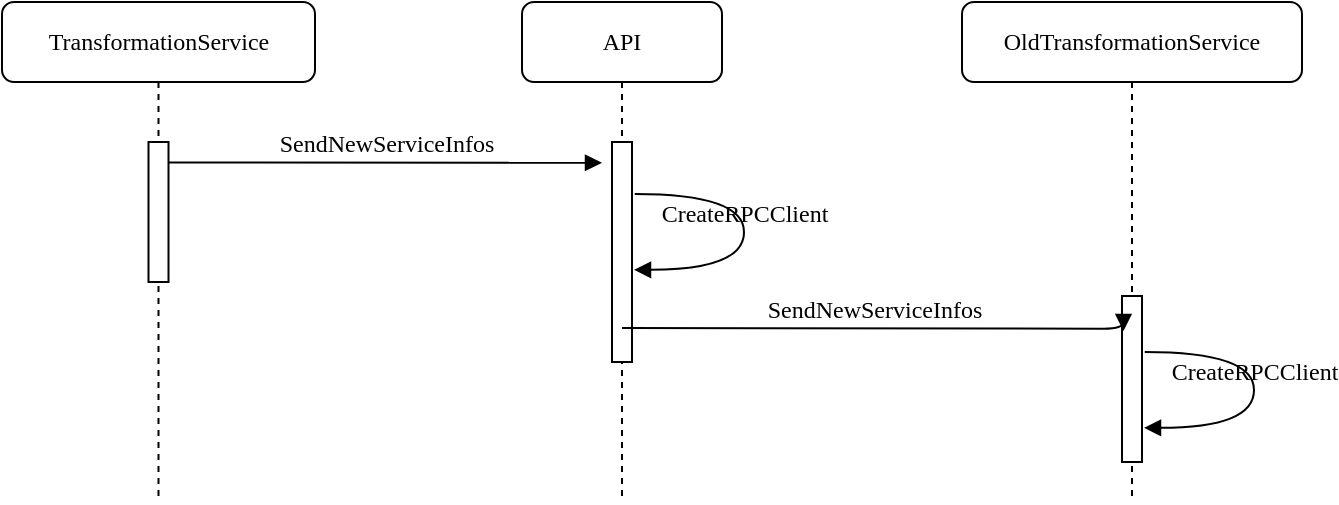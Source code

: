 <mxfile version="20.0.1" type="device"><diagram name="Page-1" id="13e1069c-82ec-6db2-03f1-153e76fe0fe0"><mxGraphModel dx="1293" dy="2301" grid="1" gridSize="10" guides="1" tooltips="1" connect="1" arrows="1" fold="1" page="1" pageScale="1" pageWidth="1100" pageHeight="850" background="none" math="0" shadow="0"><root><mxCell id="0"/><mxCell id="1" parent="0"/><mxCell id="LpMIIV23omN5Bn8mZvPC-13" value="TransformationService" style="shape=umlLifeline;perimeter=lifelinePerimeter;whiteSpace=wrap;html=1;container=1;collapsible=0;recursiveResize=0;outlineConnect=0;rounded=1;shadow=0;comic=0;labelBackgroundColor=none;strokeWidth=1;fontFamily=Verdana;fontSize=12;align=center;" parent="1" vertex="1"><mxGeometry x="340" y="-1250" width="156.5" height="250" as="geometry"/></mxCell><mxCell id="xJ6N5jX6HW7_gt3Dmc6M-15" value="" style="html=1;points=[];perimeter=orthogonalPerimeter;rounded=0;shadow=0;comic=0;labelBackgroundColor=none;strokeWidth=1;fontFamily=Verdana;fontSize=12;align=center;" vertex="1" parent="LpMIIV23omN5Bn8mZvPC-13"><mxGeometry x="73.25" y="70" width="10" height="70" as="geometry"/></mxCell><mxCell id="xJ6N5jX6HW7_gt3Dmc6M-2" value="API" style="shape=umlLifeline;perimeter=lifelinePerimeter;whiteSpace=wrap;html=1;container=1;collapsible=0;recursiveResize=0;outlineConnect=0;rounded=1;shadow=0;comic=0;labelBackgroundColor=none;strokeWidth=1;fontFamily=Verdana;fontSize=12;align=center;" vertex="1" parent="1"><mxGeometry x="600" y="-1250" width="100" height="250" as="geometry"/></mxCell><mxCell id="xJ6N5jX6HW7_gt3Dmc6M-4" value="" style="html=1;points=[];perimeter=orthogonalPerimeter;rounded=0;shadow=0;comic=0;labelBackgroundColor=none;strokeWidth=1;fontFamily=Verdana;fontSize=12;align=center;" vertex="1" parent="xJ6N5jX6HW7_gt3Dmc6M-2"><mxGeometry x="45" y="70" width="10" height="110" as="geometry"/></mxCell><mxCell id="xJ6N5jX6HW7_gt3Dmc6M-3" value="SendNewServiceInfos" style="html=1;verticalAlign=bottom;endArrow=block;labelBackgroundColor=none;fontFamily=Verdana;fontSize=12;edgeStyle=elbowEdgeStyle;elbow=vertical;exitX=1;exitY=0.146;exitDx=0;exitDy=0;exitPerimeter=0;" edge="1" parent="1"><mxGeometry relative="1" as="geometry"><mxPoint x="423.25" y="-1169.78" as="sourcePoint"/><mxPoint x="640" y="-1170" as="targetPoint"/><Array as="points"><mxPoint x="461.5" y="-1169.62"/><mxPoint x="590.5" y="-1219.62"/></Array></mxGeometry></mxCell><mxCell id="xJ6N5jX6HW7_gt3Dmc6M-9" value="OldTransformationService" style="shape=umlLifeline;perimeter=lifelinePerimeter;whiteSpace=wrap;html=1;container=1;collapsible=0;recursiveResize=0;outlineConnect=0;rounded=1;shadow=0;comic=0;labelBackgroundColor=none;strokeWidth=1;fontFamily=Verdana;fontSize=12;align=center;" vertex="1" parent="1"><mxGeometry x="820" y="-1250" width="170" height="250" as="geometry"/></mxCell><mxCell id="xJ6N5jX6HW7_gt3Dmc6M-10" value="" style="html=1;points=[];perimeter=orthogonalPerimeter;rounded=0;shadow=0;comic=0;labelBackgroundColor=none;strokeWidth=1;fontFamily=Verdana;fontSize=12;align=center;" vertex="1" parent="xJ6N5jX6HW7_gt3Dmc6M-9"><mxGeometry x="80" y="147" width="10" height="83" as="geometry"/></mxCell><mxCell id="xJ6N5jX6HW7_gt3Dmc6M-16" value="SendNewServiceInfos" style="html=1;verticalAlign=bottom;endArrow=block;labelBackgroundColor=none;fontFamily=Verdana;fontSize=12;edgeStyle=elbowEdgeStyle;elbow=vertical;entryX=0.075;entryY=0.269;entryDx=0;entryDy=0;entryPerimeter=0;" edge="1" parent="xJ6N5jX6HW7_gt3Dmc6M-9"><mxGeometry relative="1" as="geometry"><mxPoint x="-170" y="163" as="sourcePoint"/><mxPoint x="80.75" y="164.52" as="targetPoint"/><Array as="points"><mxPoint x="-121.75" y="163.39"/><mxPoint x="7.25" y="113.39"/></Array></mxGeometry></mxCell><mxCell id="xJ6N5jX6HW7_gt3Dmc6M-17" value="CreateRPCClient" style="html=1;verticalAlign=bottom;endArrow=block;labelBackgroundColor=none;fontFamily=Verdana;fontSize=12;elbow=vertical;edgeStyle=orthogonalEdgeStyle;curved=1;exitX=1.038;exitY=0.345;exitPerimeter=0;" edge="1" parent="1"><mxGeometry relative="1" as="geometry"><mxPoint x="656.38" y="-1154" as="sourcePoint"/><mxPoint x="656" y="-1116.1" as="targetPoint"/><Array as="points"><mxPoint x="711" y="-1154.1"/><mxPoint x="711" y="-1116.1"/></Array></mxGeometry></mxCell><mxCell id="xJ6N5jX6HW7_gt3Dmc6M-18" value="CreateRPCClient" style="html=1;verticalAlign=bottom;endArrow=block;labelBackgroundColor=none;fontFamily=Verdana;fontSize=12;elbow=vertical;edgeStyle=orthogonalEdgeStyle;curved=1;exitX=1.038;exitY=0.345;exitPerimeter=0;" edge="1" parent="1"><mxGeometry relative="1" as="geometry"><mxPoint x="911.38" y="-1075" as="sourcePoint"/><mxPoint x="911" y="-1037.1" as="targetPoint"/><Array as="points"><mxPoint x="966" y="-1075.1"/><mxPoint x="966" y="-1037.1"/></Array></mxGeometry></mxCell></root></mxGraphModel></diagram></mxfile>